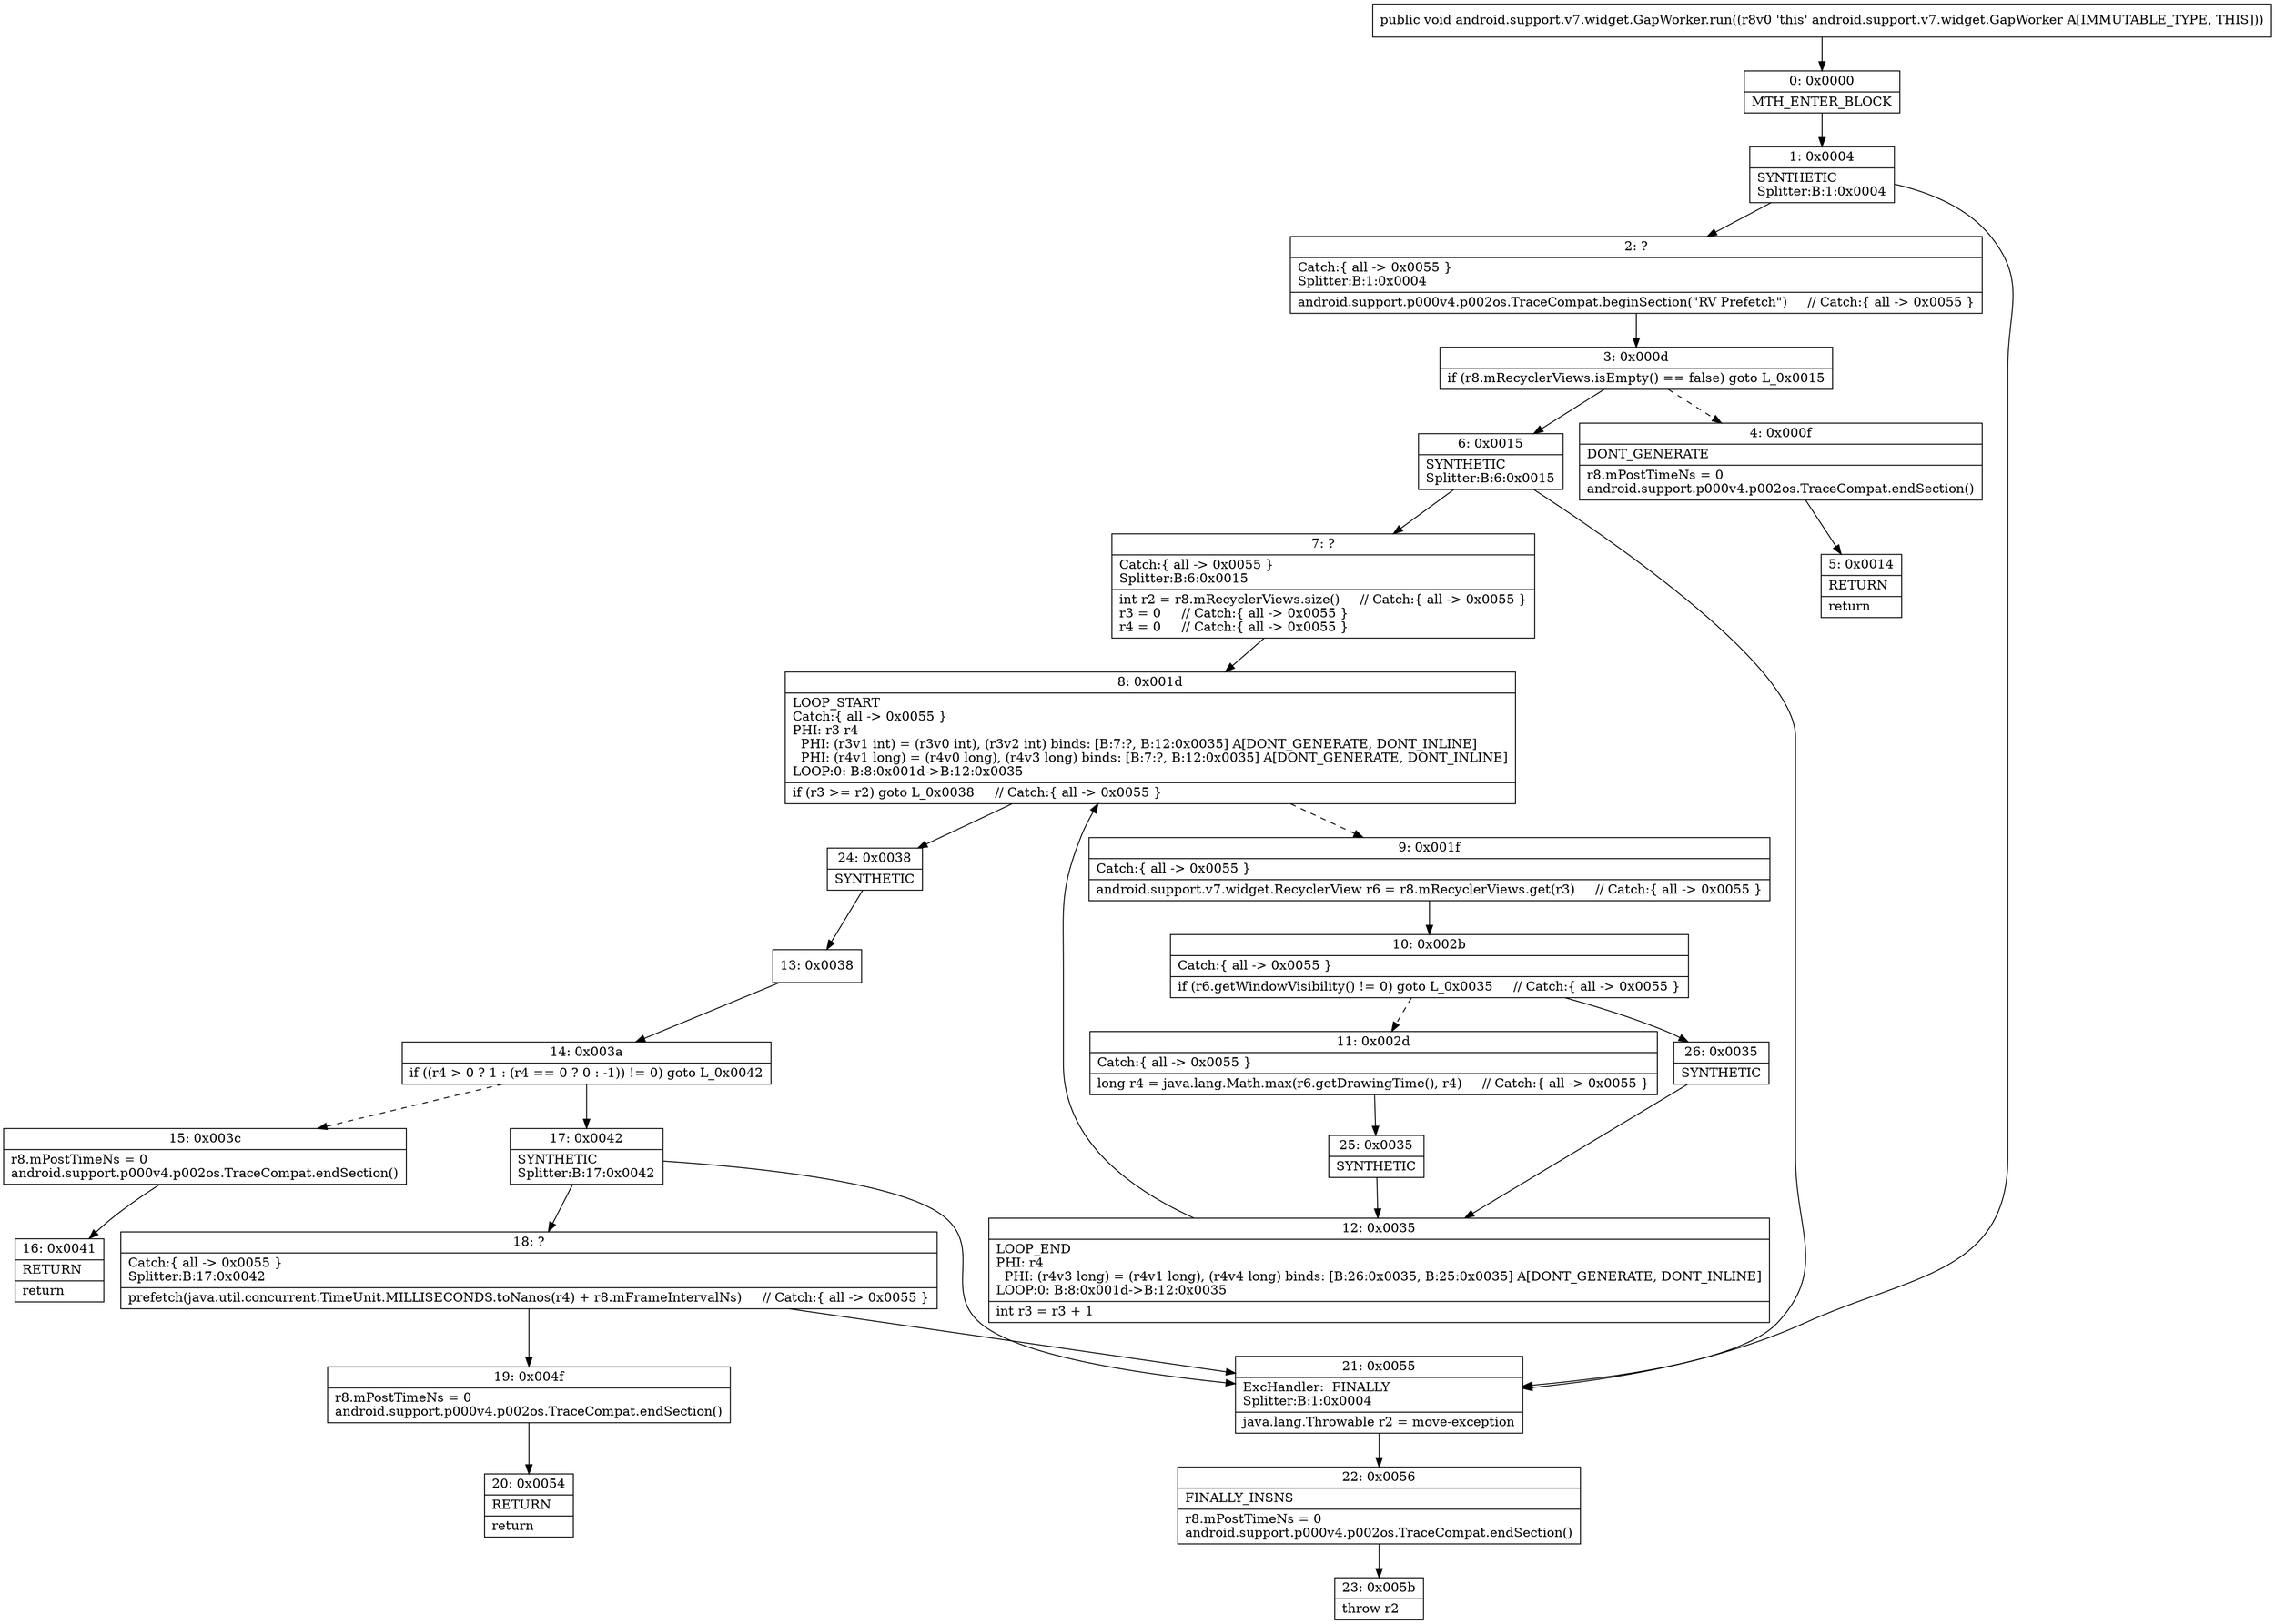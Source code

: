 digraph "CFG forandroid.support.v7.widget.GapWorker.run()V" {
Node_0 [shape=record,label="{0\:\ 0x0000|MTH_ENTER_BLOCK\l}"];
Node_1 [shape=record,label="{1\:\ 0x0004|SYNTHETIC\lSplitter:B:1:0x0004\l}"];
Node_2 [shape=record,label="{2\:\ ?|Catch:\{ all \-\> 0x0055 \}\lSplitter:B:1:0x0004\l|android.support.p000v4.p002os.TraceCompat.beginSection(\"RV Prefetch\")     \/\/ Catch:\{ all \-\> 0x0055 \}\l}"];
Node_3 [shape=record,label="{3\:\ 0x000d|if (r8.mRecyclerViews.isEmpty() == false) goto L_0x0015\l}"];
Node_4 [shape=record,label="{4\:\ 0x000f|DONT_GENERATE\l|r8.mPostTimeNs = 0\landroid.support.p000v4.p002os.TraceCompat.endSection()\l}"];
Node_5 [shape=record,label="{5\:\ 0x0014|RETURN\l|return\l}"];
Node_6 [shape=record,label="{6\:\ 0x0015|SYNTHETIC\lSplitter:B:6:0x0015\l}"];
Node_7 [shape=record,label="{7\:\ ?|Catch:\{ all \-\> 0x0055 \}\lSplitter:B:6:0x0015\l|int r2 = r8.mRecyclerViews.size()     \/\/ Catch:\{ all \-\> 0x0055 \}\lr3 = 0     \/\/ Catch:\{ all \-\> 0x0055 \}\lr4 = 0     \/\/ Catch:\{ all \-\> 0x0055 \}\l}"];
Node_8 [shape=record,label="{8\:\ 0x001d|LOOP_START\lCatch:\{ all \-\> 0x0055 \}\lPHI: r3 r4 \l  PHI: (r3v1 int) = (r3v0 int), (r3v2 int) binds: [B:7:?, B:12:0x0035] A[DONT_GENERATE, DONT_INLINE]\l  PHI: (r4v1 long) = (r4v0 long), (r4v3 long) binds: [B:7:?, B:12:0x0035] A[DONT_GENERATE, DONT_INLINE]\lLOOP:0: B:8:0x001d\-\>B:12:0x0035\l|if (r3 \>= r2) goto L_0x0038     \/\/ Catch:\{ all \-\> 0x0055 \}\l}"];
Node_9 [shape=record,label="{9\:\ 0x001f|Catch:\{ all \-\> 0x0055 \}\l|android.support.v7.widget.RecyclerView r6 = r8.mRecyclerViews.get(r3)     \/\/ Catch:\{ all \-\> 0x0055 \}\l}"];
Node_10 [shape=record,label="{10\:\ 0x002b|Catch:\{ all \-\> 0x0055 \}\l|if (r6.getWindowVisibility() != 0) goto L_0x0035     \/\/ Catch:\{ all \-\> 0x0055 \}\l}"];
Node_11 [shape=record,label="{11\:\ 0x002d|Catch:\{ all \-\> 0x0055 \}\l|long r4 = java.lang.Math.max(r6.getDrawingTime(), r4)     \/\/ Catch:\{ all \-\> 0x0055 \}\l}"];
Node_12 [shape=record,label="{12\:\ 0x0035|LOOP_END\lPHI: r4 \l  PHI: (r4v3 long) = (r4v1 long), (r4v4 long) binds: [B:26:0x0035, B:25:0x0035] A[DONT_GENERATE, DONT_INLINE]\lLOOP:0: B:8:0x001d\-\>B:12:0x0035\l|int r3 = r3 + 1\l}"];
Node_13 [shape=record,label="{13\:\ 0x0038}"];
Node_14 [shape=record,label="{14\:\ 0x003a|if ((r4 \> 0 ? 1 : (r4 == 0 ? 0 : \-1)) != 0) goto L_0x0042\l}"];
Node_15 [shape=record,label="{15\:\ 0x003c|r8.mPostTimeNs = 0\landroid.support.p000v4.p002os.TraceCompat.endSection()\l}"];
Node_16 [shape=record,label="{16\:\ 0x0041|RETURN\l|return\l}"];
Node_17 [shape=record,label="{17\:\ 0x0042|SYNTHETIC\lSplitter:B:17:0x0042\l}"];
Node_18 [shape=record,label="{18\:\ ?|Catch:\{ all \-\> 0x0055 \}\lSplitter:B:17:0x0042\l|prefetch(java.util.concurrent.TimeUnit.MILLISECONDS.toNanos(r4) + r8.mFrameIntervalNs)     \/\/ Catch:\{ all \-\> 0x0055 \}\l}"];
Node_19 [shape=record,label="{19\:\ 0x004f|r8.mPostTimeNs = 0\landroid.support.p000v4.p002os.TraceCompat.endSection()\l}"];
Node_20 [shape=record,label="{20\:\ 0x0054|RETURN\l|return\l}"];
Node_21 [shape=record,label="{21\:\ 0x0055|ExcHandler:  FINALLY\lSplitter:B:1:0x0004\l|java.lang.Throwable r2 = move\-exception\l}"];
Node_22 [shape=record,label="{22\:\ 0x0056|FINALLY_INSNS\l|r8.mPostTimeNs = 0\landroid.support.p000v4.p002os.TraceCompat.endSection()\l}"];
Node_23 [shape=record,label="{23\:\ 0x005b|throw r2\l}"];
Node_24 [shape=record,label="{24\:\ 0x0038|SYNTHETIC\l}"];
Node_25 [shape=record,label="{25\:\ 0x0035|SYNTHETIC\l}"];
Node_26 [shape=record,label="{26\:\ 0x0035|SYNTHETIC\l}"];
MethodNode[shape=record,label="{public void android.support.v7.widget.GapWorker.run((r8v0 'this' android.support.v7.widget.GapWorker A[IMMUTABLE_TYPE, THIS])) }"];
MethodNode -> Node_0;
Node_0 -> Node_1;
Node_1 -> Node_2;
Node_1 -> Node_21;
Node_2 -> Node_3;
Node_3 -> Node_4[style=dashed];
Node_3 -> Node_6;
Node_4 -> Node_5;
Node_6 -> Node_7;
Node_6 -> Node_21;
Node_7 -> Node_8;
Node_8 -> Node_9[style=dashed];
Node_8 -> Node_24;
Node_9 -> Node_10;
Node_10 -> Node_11[style=dashed];
Node_10 -> Node_26;
Node_11 -> Node_25;
Node_12 -> Node_8;
Node_13 -> Node_14;
Node_14 -> Node_15[style=dashed];
Node_14 -> Node_17;
Node_15 -> Node_16;
Node_17 -> Node_18;
Node_17 -> Node_21;
Node_18 -> Node_19;
Node_18 -> Node_21;
Node_19 -> Node_20;
Node_21 -> Node_22;
Node_22 -> Node_23;
Node_24 -> Node_13;
Node_25 -> Node_12;
Node_26 -> Node_12;
}

